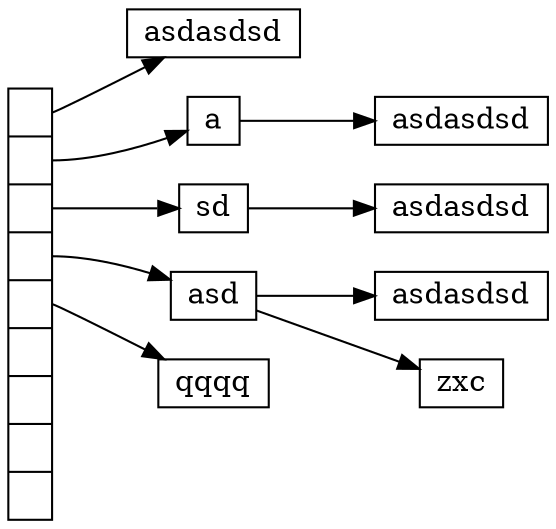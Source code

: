 digraph G { 
rankdir=LR;
node [shape=record,width=.1,height=.1];
node0 [label = "<f0> |<f1> |<f2> |<f3> |<f4> |<f5> |<f6> |<f7> |" , height=2.5];
Nodo0000[label = "<f0>asdasdsd" ];
Nodo0310[label = "<f0>asd" ];
Nodo0300[label = "<f0>asdasdsd" ];
Nodo0321[label = "<f0>zxc"];

Nodo0201[label = "<f0>sd" ];
Nodo0210[label = "<f0>asdasdsd"];

Nodo0102[label = "<f0>a" ];
Nodo0110[label = "<f0>asdasdsd"];
Nodo0402[label = "<f0>qqqq" ];



Nodo0102 -> Nodo0110;

Nodo0201 -> Nodo0210;

Nodo0310 -> Nodo0300;
Nodo0310 -> Nodo0321;



node0: f0 -> Nodo0000;
node0: f1 -> Nodo0102;
node0: f2 -> Nodo0201;
node0: f3 -> Nodo0310;
node0: f4 -> Nodo0402;
}

